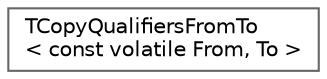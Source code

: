 digraph "Graphical Class Hierarchy"
{
 // INTERACTIVE_SVG=YES
 // LATEX_PDF_SIZE
  bgcolor="transparent";
  edge [fontname=Helvetica,fontsize=10,labelfontname=Helvetica,labelfontsize=10];
  node [fontname=Helvetica,fontsize=10,shape=box,height=0.2,width=0.4];
  rankdir="LR";
  Node0 [id="Node000000",label="TCopyQualifiersFromTo\l\< const volatile From, To \>",height=0.2,width=0.4,color="grey40", fillcolor="white", style="filled",URL="$d9/d22/structTCopyQualifiersFromTo_3_01const_01volatile_01From_00_01To_01_4.html",tooltip=" "];
}
